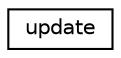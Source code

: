 digraph "Graphical Class Hierarchy"
{
  edge [fontname="Helvetica",fontsize="10",labelfontname="Helvetica",labelfontsize="10"];
  node [fontname="Helvetica",fontsize="10",shape=record];
  rankdir="LR";
  Node0 [label="update",height=0.2,width=0.4,color="black", fillcolor="white", style="filled",URL="$d3/d24/classupdate.html"];
}

